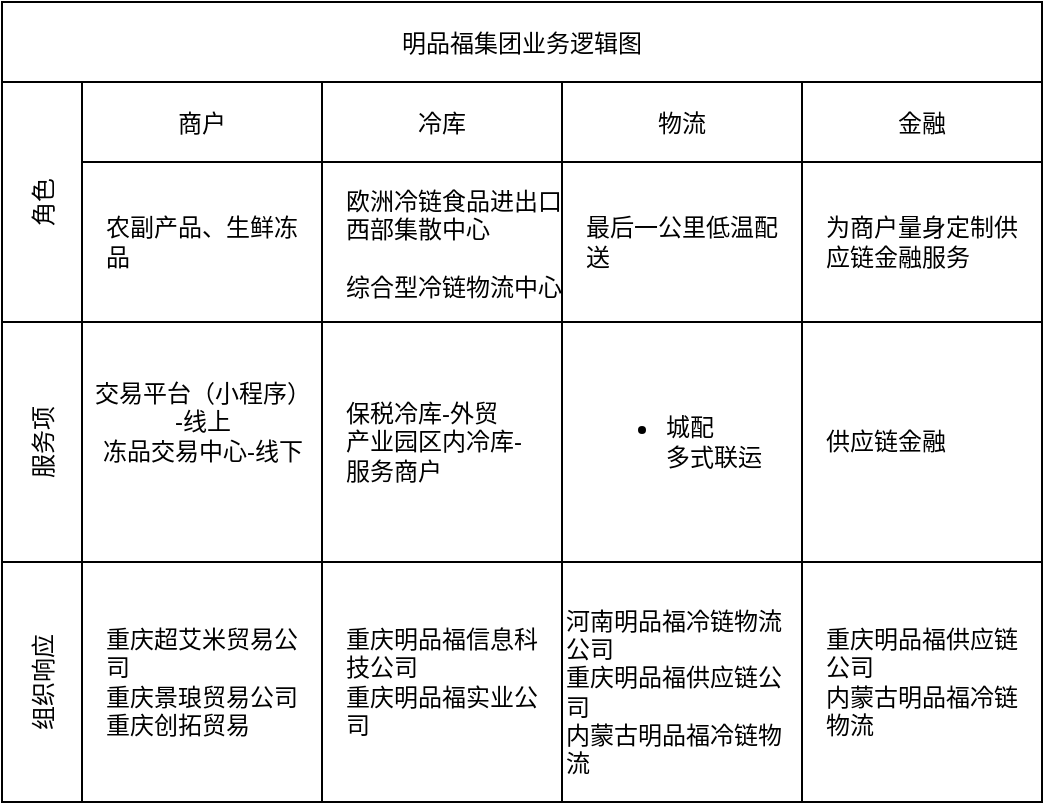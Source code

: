 <mxfile version="26.0.5">
  <diagram id="prtHgNgQTEPvFCAcTncT" name="Page-1">
    <mxGraphModel dx="1034" dy="1589" grid="1" gridSize="10" guides="1" tooltips="1" connect="1" arrows="1" fold="1" page="1" pageScale="1" pageWidth="827" pageHeight="1169" math="0" shadow="0">
      <root>
        <mxCell id="0" />
        <mxCell id="1" parent="0" />
        <mxCell id="7HQjAriinTlVVlhlnF1E-15" value="明品福集团业务逻辑图" style="shape=table;childLayout=tableLayout;startSize=40;collapsible=0;recursiveResize=0;expand=0;" parent="1" vertex="1">
          <mxGeometry x="290" y="-240" width="520" height="400" as="geometry" />
        </mxCell>
        <mxCell id="7HQjAriinTlVVlhlnF1E-16" value="角色" style="shape=tableRow;horizontal=0;swimlaneHead=0;swimlaneBody=0;top=0;left=0;strokeColor=inherit;bottom=0;right=0;dropTarget=0;fontStyle=0;fillColor=none;points=[[0,0.5],[1,0.5]];portConstraint=eastwest;startSize=40;collapsible=0;recursiveResize=0;expand=0;" parent="7HQjAriinTlVVlhlnF1E-15" vertex="1">
          <mxGeometry y="40" width="520" height="120" as="geometry" />
        </mxCell>
        <mxCell id="7HQjAriinTlVVlhlnF1E-17" value="商户" style="swimlane;swimlaneHead=0;swimlaneBody=0;fontStyle=0;strokeColor=inherit;connectable=0;fillColor=none;startSize=40;collapsible=0;recursiveResize=0;expand=0;" parent="7HQjAriinTlVVlhlnF1E-16" vertex="1">
          <mxGeometry x="40" width="120" height="120" as="geometry">
            <mxRectangle width="120" height="120" as="alternateBounds" />
          </mxGeometry>
        </mxCell>
        <mxCell id="7HQjAriinTlVVlhlnF1E-39" value="&lt;div&gt;农副产品、生鲜冻品&lt;/div&gt;" style="text;strokeColor=none;fillColor=none;html=1;whiteSpace=wrap;verticalAlign=middle;overflow=hidden;" parent="7HQjAriinTlVVlhlnF1E-17" vertex="1">
          <mxGeometry x="10" y="50" width="100" height="60" as="geometry" />
        </mxCell>
        <mxCell id="7HQjAriinTlVVlhlnF1E-18" value="冷库" style="swimlane;swimlaneHead=0;swimlaneBody=0;fontStyle=0;strokeColor=inherit;connectable=0;fillColor=none;startSize=40;collapsible=0;recursiveResize=0;expand=0;" parent="7HQjAriinTlVVlhlnF1E-16" vertex="1">
          <mxGeometry x="160" width="120" height="120" as="geometry">
            <mxRectangle width="120" height="120" as="alternateBounds" />
          </mxGeometry>
        </mxCell>
        <mxCell id="7HQjAriinTlVVlhlnF1E-40" value="&lt;div&gt;欧洲冷链食品进出口西部集散中心&lt;/div&gt;&lt;div&gt;&lt;br&gt;综合型冷链物流中心&lt;br&gt;&lt;br&gt;&lt;/div&gt;" style="text;strokeColor=none;fillColor=none;html=1;whiteSpace=wrap;verticalAlign=middle;overflow=hidden;" parent="7HQjAriinTlVVlhlnF1E-18" vertex="1">
          <mxGeometry x="10" y="50" width="110" height="60" as="geometry" />
        </mxCell>
        <mxCell id="7HQjAriinTlVVlhlnF1E-19" value="物流" style="swimlane;swimlaneHead=0;swimlaneBody=0;fontStyle=0;strokeColor=inherit;connectable=0;fillColor=none;startSize=40;collapsible=0;recursiveResize=0;expand=0;" parent="7HQjAriinTlVVlhlnF1E-16" vertex="1">
          <mxGeometry x="280" width="120" height="120" as="geometry">
            <mxRectangle width="120" height="120" as="alternateBounds" />
          </mxGeometry>
        </mxCell>
        <mxCell id="7HQjAriinTlVVlhlnF1E-41" value="最后一公里低温配送" style="text;strokeColor=none;fillColor=none;html=1;whiteSpace=wrap;verticalAlign=middle;overflow=hidden;" parent="7HQjAriinTlVVlhlnF1E-19" vertex="1">
          <mxGeometry x="10" y="50" width="100" height="60" as="geometry" />
        </mxCell>
        <mxCell id="7HQjAriinTlVVlhlnF1E-20" value="金融" style="swimlane;swimlaneHead=0;swimlaneBody=0;fontStyle=0;strokeColor=inherit;connectable=0;fillColor=none;startSize=40;collapsible=0;recursiveResize=0;expand=0;" parent="7HQjAriinTlVVlhlnF1E-16" vertex="1">
          <mxGeometry x="400" width="120" height="120" as="geometry">
            <mxRectangle width="120" height="120" as="alternateBounds" />
          </mxGeometry>
        </mxCell>
        <mxCell id="7HQjAriinTlVVlhlnF1E-42" value="&lt;div&gt;为商户量身定制供应链金融服务&lt;/div&gt;" style="text;strokeColor=none;fillColor=none;html=1;whiteSpace=wrap;verticalAlign=middle;overflow=hidden;" parent="7HQjAriinTlVVlhlnF1E-20" vertex="1">
          <mxGeometry x="10" y="50" width="100" height="60" as="geometry" />
        </mxCell>
        <mxCell id="7HQjAriinTlVVlhlnF1E-21" value="服务项" style="shape=tableRow;horizontal=0;swimlaneHead=0;swimlaneBody=0;top=0;left=0;strokeColor=inherit;bottom=0;right=0;dropTarget=0;fontStyle=0;fillColor=none;points=[[0,0.5],[1,0.5]];portConstraint=eastwest;startSize=40;collapsible=0;recursiveResize=0;expand=0;" parent="7HQjAriinTlVVlhlnF1E-15" vertex="1">
          <mxGeometry y="160" width="520" height="120" as="geometry" />
        </mxCell>
        <mxCell id="7HQjAriinTlVVlhlnF1E-22" value="" style="swimlane;swimlaneHead=0;swimlaneBody=0;fontStyle=0;connectable=0;strokeColor=inherit;fillColor=none;startSize=0;collapsible=0;recursiveResize=0;expand=0;" parent="7HQjAriinTlVVlhlnF1E-21" vertex="1">
          <mxGeometry x="40" width="120" height="120" as="geometry">
            <mxRectangle width="120" height="120" as="alternateBounds" />
          </mxGeometry>
        </mxCell>
        <mxCell id="7HQjAriinTlVVlhlnF1E-31" value="交易平台（小程序）&lt;div&gt;-线上&lt;br&gt;冻品交易中心-线下&lt;/div&gt;" style="text;html=1;align=center;verticalAlign=middle;resizable=0;points=[];autosize=1;strokeColor=none;fillColor=none;" parent="7HQjAriinTlVVlhlnF1E-22" vertex="1">
          <mxGeometry x="-5" y="20" width="130" height="60" as="geometry" />
        </mxCell>
        <mxCell id="7HQjAriinTlVVlhlnF1E-23" value="" style="swimlane;swimlaneHead=0;swimlaneBody=0;fontStyle=0;connectable=0;strokeColor=inherit;fillColor=none;startSize=0;collapsible=0;recursiveResize=0;expand=0;" parent="7HQjAriinTlVVlhlnF1E-21" vertex="1">
          <mxGeometry x="160" width="120" height="120" as="geometry">
            <mxRectangle width="120" height="120" as="alternateBounds" />
          </mxGeometry>
        </mxCell>
        <mxCell id="7HQjAriinTlVVlhlnF1E-32" value="&lt;div&gt;保税冷库-外贸&lt;br&gt;产业园区内冷库-服务商户&lt;/div&gt;" style="text;strokeColor=none;fillColor=none;html=1;whiteSpace=wrap;verticalAlign=middle;overflow=hidden;" parent="7HQjAriinTlVVlhlnF1E-23" vertex="1">
          <mxGeometry x="10" y="20" width="100" height="80" as="geometry" />
        </mxCell>
        <mxCell id="7HQjAriinTlVVlhlnF1E-24" value="" style="swimlane;swimlaneHead=0;swimlaneBody=0;fontStyle=0;connectable=0;strokeColor=inherit;fillColor=none;startSize=0;collapsible=0;recursiveResize=0;expand=0;" parent="7HQjAriinTlVVlhlnF1E-21" vertex="1">
          <mxGeometry x="280" width="120" height="120" as="geometry">
            <mxRectangle width="120" height="120" as="alternateBounds" />
          </mxGeometry>
        </mxCell>
        <mxCell id="7HQjAriinTlVVlhlnF1E-33" value="&lt;ul&gt;&lt;li&gt;城配&lt;br&gt;多式联运&lt;/li&gt;&lt;/ul&gt;" style="text;strokeColor=none;fillColor=none;html=1;whiteSpace=wrap;verticalAlign=middle;overflow=hidden;" parent="7HQjAriinTlVVlhlnF1E-24" vertex="1">
          <mxGeometry x="10" y="20" width="100" height="80" as="geometry" />
        </mxCell>
        <mxCell id="7HQjAriinTlVVlhlnF1E-25" value="" style="swimlane;swimlaneHead=0;swimlaneBody=0;fontStyle=0;connectable=0;strokeColor=inherit;fillColor=none;startSize=0;collapsible=0;recursiveResize=0;expand=0;" parent="7HQjAriinTlVVlhlnF1E-21" vertex="1">
          <mxGeometry x="400" width="120" height="120" as="geometry">
            <mxRectangle width="120" height="120" as="alternateBounds" />
          </mxGeometry>
        </mxCell>
        <mxCell id="7HQjAriinTlVVlhlnF1E-34" value="&lt;div&gt;供应链金融&lt;/div&gt;" style="text;strokeColor=none;fillColor=none;html=1;whiteSpace=wrap;verticalAlign=middle;overflow=hidden;" parent="7HQjAriinTlVVlhlnF1E-25" vertex="1">
          <mxGeometry x="10" y="20" width="100" height="80" as="geometry" />
        </mxCell>
        <mxCell id="7HQjAriinTlVVlhlnF1E-26" value="组织响应" style="shape=tableRow;horizontal=0;swimlaneHead=0;swimlaneBody=0;top=0;left=0;strokeColor=inherit;bottom=0;right=0;dropTarget=0;fontStyle=0;fillColor=none;points=[[0,0.5],[1,0.5]];portConstraint=eastwest;startSize=40;collapsible=0;recursiveResize=0;expand=0;" parent="7HQjAriinTlVVlhlnF1E-15" vertex="1">
          <mxGeometry y="280" width="520" height="120" as="geometry" />
        </mxCell>
        <mxCell id="7HQjAriinTlVVlhlnF1E-27" value="" style="swimlane;swimlaneHead=0;swimlaneBody=0;fontStyle=0;connectable=0;strokeColor=inherit;fillColor=none;startSize=0;collapsible=0;recursiveResize=0;expand=0;" parent="7HQjAriinTlVVlhlnF1E-26" vertex="1">
          <mxGeometry x="40" width="120" height="120" as="geometry">
            <mxRectangle width="120" height="120" as="alternateBounds" />
          </mxGeometry>
        </mxCell>
        <mxCell id="7HQjAriinTlVVlhlnF1E-35" value="&lt;div&gt;重庆超艾米贸易公司&lt;br&gt;重庆景琅贸易公司&lt;br&gt;重庆创拓贸易&lt;/div&gt;" style="text;strokeColor=none;fillColor=none;html=1;whiteSpace=wrap;verticalAlign=middle;overflow=hidden;" parent="7HQjAriinTlVVlhlnF1E-27" vertex="1">
          <mxGeometry x="10" y="20" width="100" height="80" as="geometry" />
        </mxCell>
        <mxCell id="7HQjAriinTlVVlhlnF1E-28" value="" style="swimlane;swimlaneHead=0;swimlaneBody=0;fontStyle=0;connectable=0;strokeColor=inherit;fillColor=none;startSize=0;collapsible=0;recursiveResize=0;expand=0;" parent="7HQjAriinTlVVlhlnF1E-26" vertex="1">
          <mxGeometry x="160" width="120" height="120" as="geometry">
            <mxRectangle width="120" height="120" as="alternateBounds" />
          </mxGeometry>
        </mxCell>
        <mxCell id="7HQjAriinTlVVlhlnF1E-36" value="重庆明品福信息科技公司&lt;div&gt;重庆明品福实业公司&lt;/div&gt;" style="text;strokeColor=none;fillColor=none;html=1;whiteSpace=wrap;verticalAlign=middle;overflow=hidden;" parent="7HQjAriinTlVVlhlnF1E-28" vertex="1">
          <mxGeometry x="10" y="20" width="100" height="80" as="geometry" />
        </mxCell>
        <mxCell id="7HQjAriinTlVVlhlnF1E-29" value="" style="swimlane;swimlaneHead=0;swimlaneBody=0;fontStyle=0;connectable=0;strokeColor=inherit;fillColor=none;startSize=0;collapsible=0;recursiveResize=0;expand=0;" parent="7HQjAriinTlVVlhlnF1E-26" vertex="1">
          <mxGeometry x="280" width="120" height="120" as="geometry">
            <mxRectangle width="120" height="120" as="alternateBounds" />
          </mxGeometry>
        </mxCell>
        <mxCell id="7HQjAriinTlVVlhlnF1E-37" value="河南明品福冷链物流公司&lt;br&gt;重庆明品福供应链公司&lt;br&gt;内蒙古明品福冷链物流&lt;div&gt;&lt;br/&gt;&lt;/div&gt;" style="text;strokeColor=none;fillColor=none;html=1;whiteSpace=wrap;verticalAlign=middle;overflow=hidden;" parent="7HQjAriinTlVVlhlnF1E-29" vertex="1">
          <mxGeometry y="20" width="120" height="90" as="geometry" />
        </mxCell>
        <mxCell id="7HQjAriinTlVVlhlnF1E-30" value="" style="swimlane;swimlaneHead=0;swimlaneBody=0;fontStyle=0;connectable=0;strokeColor=inherit;fillColor=none;startSize=0;collapsible=0;recursiveResize=0;expand=0;" parent="7HQjAriinTlVVlhlnF1E-26" vertex="1">
          <mxGeometry x="400" width="120" height="120" as="geometry">
            <mxRectangle width="120" height="120" as="alternateBounds" />
          </mxGeometry>
        </mxCell>
        <mxCell id="7HQjAriinTlVVlhlnF1E-38" value="&lt;div&gt;重庆明品福供应链公司&lt;br&gt;内蒙古明品福冷链物流&lt;/div&gt;" style="text;strokeColor=none;fillColor=none;html=1;whiteSpace=wrap;verticalAlign=middle;overflow=hidden;" parent="7HQjAriinTlVVlhlnF1E-30" vertex="1">
          <mxGeometry x="10" y="20" width="100" height="80" as="geometry" />
        </mxCell>
      </root>
    </mxGraphModel>
  </diagram>
</mxfile>
